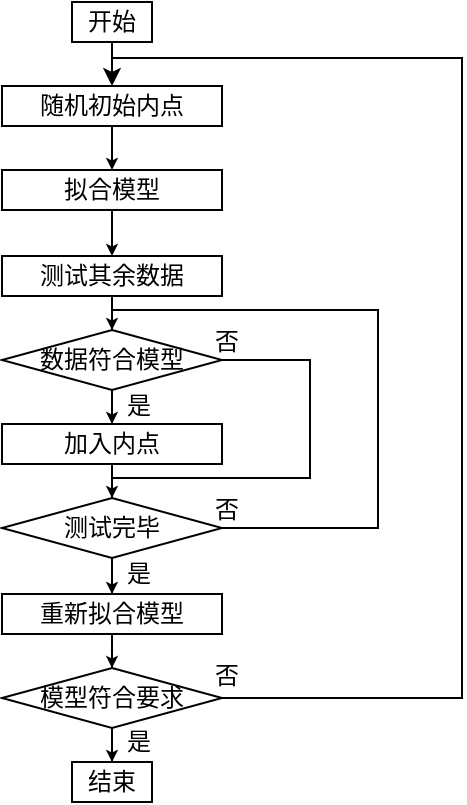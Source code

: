 <mxfile version="21.3.2" type="github">
  <diagram name="第 1 页" id="NY8VQOZFq63FC9_u_Vzx">
    <mxGraphModel dx="1151" dy="627" grid="1" gridSize="2" guides="1" tooltips="1" connect="1" arrows="1" fold="1" page="1" pageScale="1" pageWidth="827" pageHeight="1169" math="0" shadow="0">
      <root>
        <mxCell id="0" />
        <mxCell id="1" parent="0" />
        <mxCell id="GGeQDxoz1ZYIfTlr36AT-14" style="edgeStyle=orthogonalEdgeStyle;rounded=0;orthogonalLoop=1;jettySize=auto;html=1;entryX=0.5;entryY=0;entryDx=0;entryDy=0;" edge="1" parent="1" source="GGeQDxoz1ZYIfTlr36AT-1" target="GGeQDxoz1ZYIfTlr36AT-3">
          <mxGeometry relative="1" as="geometry" />
        </mxCell>
        <mxCell id="GGeQDxoz1ZYIfTlr36AT-1" value="开始" style="rounded=0;whiteSpace=wrap;html=1;" vertex="1" parent="1">
          <mxGeometry x="365" y="120" width="40" height="20" as="geometry" />
        </mxCell>
        <mxCell id="GGeQDxoz1ZYIfTlr36AT-15" style="edgeStyle=orthogonalEdgeStyle;rounded=0;orthogonalLoop=1;jettySize=auto;html=1;entryX=0.5;entryY=0;entryDx=0;entryDy=0;startSize=2;endSize=3;" edge="1" parent="1" source="GGeQDxoz1ZYIfTlr36AT-3" target="GGeQDxoz1ZYIfTlr36AT-4">
          <mxGeometry relative="1" as="geometry" />
        </mxCell>
        <mxCell id="GGeQDxoz1ZYIfTlr36AT-3" value="随机初始内点" style="rounded=0;whiteSpace=wrap;html=1;" vertex="1" parent="1">
          <mxGeometry x="330" y="162" width="110" height="20" as="geometry" />
        </mxCell>
        <mxCell id="GGeQDxoz1ZYIfTlr36AT-16" style="edgeStyle=orthogonalEdgeStyle;rounded=0;orthogonalLoop=1;jettySize=auto;html=1;entryX=0.5;entryY=0;entryDx=0;entryDy=0;startSize=2;endSize=3;" edge="1" parent="1" source="GGeQDxoz1ZYIfTlr36AT-4" target="GGeQDxoz1ZYIfTlr36AT-5">
          <mxGeometry relative="1" as="geometry" />
        </mxCell>
        <mxCell id="GGeQDxoz1ZYIfTlr36AT-4" value="拟合模型" style="rounded=0;whiteSpace=wrap;html=1;" vertex="1" parent="1">
          <mxGeometry x="330" y="204" width="110" height="20" as="geometry" />
        </mxCell>
        <mxCell id="GGeQDxoz1ZYIfTlr36AT-19" style="edgeStyle=orthogonalEdgeStyle;rounded=0;orthogonalLoop=1;jettySize=auto;html=1;startSize=2;endSize=3;" edge="1" parent="1" source="GGeQDxoz1ZYIfTlr36AT-5" target="GGeQDxoz1ZYIfTlr36AT-6">
          <mxGeometry relative="1" as="geometry" />
        </mxCell>
        <mxCell id="GGeQDxoz1ZYIfTlr36AT-5" value="测试其余数据" style="rounded=0;whiteSpace=wrap;html=1;" vertex="1" parent="1">
          <mxGeometry x="330" y="247" width="110" height="20" as="geometry" />
        </mxCell>
        <mxCell id="GGeQDxoz1ZYIfTlr36AT-20" style="edgeStyle=orthogonalEdgeStyle;rounded=0;orthogonalLoop=1;jettySize=auto;html=1;exitX=0.5;exitY=1;exitDx=0;exitDy=0;entryX=0.5;entryY=0;entryDx=0;entryDy=0;startSize=2;endSize=3;" edge="1" parent="1" source="GGeQDxoz1ZYIfTlr36AT-6" target="GGeQDxoz1ZYIfTlr36AT-7">
          <mxGeometry relative="1" as="geometry" />
        </mxCell>
        <mxCell id="GGeQDxoz1ZYIfTlr36AT-31" style="edgeStyle=orthogonalEdgeStyle;rounded=0;orthogonalLoop=1;jettySize=auto;html=1;" edge="1" parent="1" source="GGeQDxoz1ZYIfTlr36AT-6">
          <mxGeometry relative="1" as="geometry">
            <mxPoint x="385" y="345" as="targetPoint" />
          </mxGeometry>
        </mxCell>
        <mxCell id="GGeQDxoz1ZYIfTlr36AT-33" style="edgeStyle=orthogonalEdgeStyle;rounded=0;orthogonalLoop=1;jettySize=auto;html=1;endArrow=none;endFill=0;" edge="1" parent="1" source="GGeQDxoz1ZYIfTlr36AT-6">
          <mxGeometry relative="1" as="geometry">
            <mxPoint x="385" y="358" as="targetPoint" />
            <Array as="points">
              <mxPoint x="484" y="299" />
              <mxPoint x="484" y="358" />
            </Array>
          </mxGeometry>
        </mxCell>
        <mxCell id="GGeQDxoz1ZYIfTlr36AT-6" value="数据符合模型" style="rhombus;whiteSpace=wrap;html=1;" vertex="1" parent="1">
          <mxGeometry x="330" y="284" width="110" height="30" as="geometry" />
        </mxCell>
        <mxCell id="GGeQDxoz1ZYIfTlr36AT-21" style="edgeStyle=orthogonalEdgeStyle;rounded=0;orthogonalLoop=1;jettySize=auto;html=1;entryX=0.5;entryY=0;entryDx=0;entryDy=0;startSize=2;endSize=3;" edge="1" parent="1" source="GGeQDxoz1ZYIfTlr36AT-7" target="GGeQDxoz1ZYIfTlr36AT-8">
          <mxGeometry relative="1" as="geometry" />
        </mxCell>
        <mxCell id="GGeQDxoz1ZYIfTlr36AT-7" value="加入内点" style="rounded=0;whiteSpace=wrap;html=1;" vertex="1" parent="1">
          <mxGeometry x="330" y="331" width="110" height="20" as="geometry" />
        </mxCell>
        <mxCell id="GGeQDxoz1ZYIfTlr36AT-22" style="edgeStyle=orthogonalEdgeStyle;rounded=0;orthogonalLoop=1;jettySize=auto;html=1;entryX=0.5;entryY=0;entryDx=0;entryDy=0;startSize=2;endSize=3;" edge="1" parent="1" source="GGeQDxoz1ZYIfTlr36AT-8" target="GGeQDxoz1ZYIfTlr36AT-9">
          <mxGeometry relative="1" as="geometry" />
        </mxCell>
        <mxCell id="GGeQDxoz1ZYIfTlr36AT-28" style="edgeStyle=orthogonalEdgeStyle;rounded=0;orthogonalLoop=1;jettySize=auto;html=1;endArrow=none;endFill=0;" edge="1" parent="1" source="GGeQDxoz1ZYIfTlr36AT-8">
          <mxGeometry relative="1" as="geometry">
            <mxPoint x="385" y="270" as="targetPoint" />
            <Array as="points">
              <mxPoint x="518" y="383" />
              <mxPoint x="518" y="274" />
              <mxPoint x="385" y="274" />
            </Array>
          </mxGeometry>
        </mxCell>
        <mxCell id="GGeQDxoz1ZYIfTlr36AT-8" value="测试完毕" style="rhombus;whiteSpace=wrap;html=1;" vertex="1" parent="1">
          <mxGeometry x="330" y="368" width="110" height="30" as="geometry" />
        </mxCell>
        <mxCell id="GGeQDxoz1ZYIfTlr36AT-23" style="edgeStyle=orthogonalEdgeStyle;rounded=0;orthogonalLoop=1;jettySize=auto;html=1;entryX=0.5;entryY=0;entryDx=0;entryDy=0;startSize=2;endSize=3;" edge="1" parent="1" source="GGeQDxoz1ZYIfTlr36AT-9" target="GGeQDxoz1ZYIfTlr36AT-10">
          <mxGeometry relative="1" as="geometry" />
        </mxCell>
        <mxCell id="GGeQDxoz1ZYIfTlr36AT-9" value="重新拟合模型" style="rounded=0;whiteSpace=wrap;html=1;" vertex="1" parent="1">
          <mxGeometry x="330" y="416" width="110" height="20" as="geometry" />
        </mxCell>
        <mxCell id="GGeQDxoz1ZYIfTlr36AT-24" style="edgeStyle=orthogonalEdgeStyle;rounded=0;orthogonalLoop=1;jettySize=auto;html=1;entryX=0.5;entryY=0;entryDx=0;entryDy=0;startSize=2;endSize=3;" edge="1" parent="1" source="GGeQDxoz1ZYIfTlr36AT-10" target="GGeQDxoz1ZYIfTlr36AT-11">
          <mxGeometry relative="1" as="geometry" />
        </mxCell>
        <mxCell id="GGeQDxoz1ZYIfTlr36AT-35" style="edgeStyle=orthogonalEdgeStyle;rounded=0;orthogonalLoop=1;jettySize=auto;html=1;endArrow=none;endFill=0;" edge="1" parent="1" source="GGeQDxoz1ZYIfTlr36AT-10">
          <mxGeometry relative="1" as="geometry">
            <mxPoint x="385" y="146" as="targetPoint" />
            <Array as="points">
              <mxPoint x="560" y="468" />
              <mxPoint x="560" y="148" />
              <mxPoint x="385" y="148" />
            </Array>
          </mxGeometry>
        </mxCell>
        <mxCell id="GGeQDxoz1ZYIfTlr36AT-10" value="模型符合要求" style="rhombus;whiteSpace=wrap;html=1;" vertex="1" parent="1">
          <mxGeometry x="330" y="453" width="110" height="30" as="geometry" />
        </mxCell>
        <mxCell id="GGeQDxoz1ZYIfTlr36AT-11" value="结束" style="rounded=0;whiteSpace=wrap;html=1;" vertex="1" parent="1">
          <mxGeometry x="365" y="500" width="40" height="20" as="geometry" />
        </mxCell>
        <mxCell id="GGeQDxoz1ZYIfTlr36AT-36" value="是" style="text;html=1;align=center;verticalAlign=middle;resizable=0;points=[];autosize=1;strokeColor=none;fillColor=none;" vertex="1" parent="1">
          <mxGeometry x="382" y="476" width="32" height="28" as="geometry" />
        </mxCell>
        <mxCell id="GGeQDxoz1ZYIfTlr36AT-37" value="否" style="text;html=1;align=center;verticalAlign=middle;resizable=0;points=[];autosize=1;strokeColor=none;fillColor=none;" vertex="1" parent="1">
          <mxGeometry x="426" y="443" width="32" height="28" as="geometry" />
        </mxCell>
        <mxCell id="GGeQDxoz1ZYIfTlr36AT-38" value="否" style="text;html=1;align=center;verticalAlign=middle;resizable=0;points=[];autosize=1;strokeColor=none;fillColor=none;" vertex="1" parent="1">
          <mxGeometry x="426" y="360" width="32" height="28" as="geometry" />
        </mxCell>
        <mxCell id="GGeQDxoz1ZYIfTlr36AT-39" value="否" style="text;html=1;align=center;verticalAlign=middle;resizable=0;points=[];autosize=1;strokeColor=none;fillColor=none;" vertex="1" parent="1">
          <mxGeometry x="426" y="276" width="32" height="28" as="geometry" />
        </mxCell>
        <mxCell id="GGeQDxoz1ZYIfTlr36AT-40" value="是" style="text;html=1;align=center;verticalAlign=middle;resizable=0;points=[];autosize=1;strokeColor=none;fillColor=none;" vertex="1" parent="1">
          <mxGeometry x="382" y="392" width="32" height="28" as="geometry" />
        </mxCell>
        <mxCell id="GGeQDxoz1ZYIfTlr36AT-41" value="是" style="text;html=1;align=center;verticalAlign=middle;resizable=0;points=[];autosize=1;strokeColor=none;fillColor=none;" vertex="1" parent="1">
          <mxGeometry x="382" y="308" width="32" height="28" as="geometry" />
        </mxCell>
      </root>
    </mxGraphModel>
  </diagram>
</mxfile>
